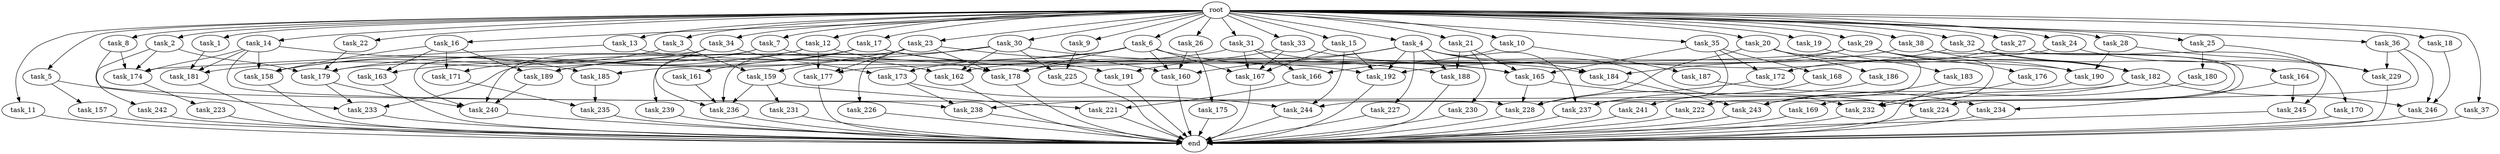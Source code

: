 digraph G {
  root [size="0.000000"];
  task_1 [size="102.400000"];
  task_2 [size="102.400000"];
  task_3 [size="102.400000"];
  task_4 [size="102.400000"];
  task_5 [size="102.400000"];
  task_6 [size="102.400000"];
  task_7 [size="102.400000"];
  task_8 [size="102.400000"];
  task_9 [size="102.400000"];
  task_10 [size="102.400000"];
  task_11 [size="102.400000"];
  task_12 [size="102.400000"];
  task_13 [size="102.400000"];
  task_14 [size="102.400000"];
  task_15 [size="102.400000"];
  task_16 [size="102.400000"];
  task_17 [size="102.400000"];
  task_18 [size="102.400000"];
  task_19 [size="102.400000"];
  task_20 [size="102.400000"];
  task_21 [size="102.400000"];
  task_22 [size="102.400000"];
  task_23 [size="102.400000"];
  task_24 [size="102.400000"];
  task_25 [size="102.400000"];
  task_26 [size="102.400000"];
  task_27 [size="102.400000"];
  task_28 [size="102.400000"];
  task_29 [size="102.400000"];
  task_30 [size="102.400000"];
  task_31 [size="102.400000"];
  task_32 [size="102.400000"];
  task_33 [size="102.400000"];
  task_34 [size="102.400000"];
  task_35 [size="102.400000"];
  task_36 [size="102.400000"];
  task_37 [size="102.400000"];
  task_38 [size="102.400000"];
  task_157 [size="7730941132.800000"];
  task_158 [size="194132521779.200012"];
  task_159 [size="97066260889.600006"];
  task_160 [size="116823110451.200012"];
  task_161 [size="3435973836.800000"];
  task_162 [size="94489280512.000000"];
  task_163 [size="55834574848.000000"];
  task_164 [size="21474836480.000000"];
  task_165 [size="119400090828.800003"];
  task_166 [size="91053306675.200012"];
  task_167 [size="190696547942.400024"];
  task_168 [size="42090679500.800003"];
  task_169 [size="13743895347.200001"];
  task_170 [size="54975581388.800003"];
  task_171 [size="63565515980.800003"];
  task_172 [size="97066260889.600006"];
  task_173 [size="83322365542.400009"];
  task_174 [size="164067750707.200012"];
  task_175 [size="3435973836.800000"];
  task_176 [size="13743895347.200001"];
  task_177 [size="82463372083.200012"];
  task_178 [size="152041842278.399994"];
  task_179 [size="103079215104.000000"];
  task_180 [size="54975581388.800003"];
  task_181 [size="197568495616.000000"];
  task_182 [size="55834574848.000000"];
  task_183 [size="3435973836.800000"];
  task_184 [size="169221711462.400024"];
  task_185 [size="63565515980.800003"];
  task_186 [size="3435973836.800000"];
  task_187 [size="69578470195.199997"];
  task_188 [size="170080704921.600006"];
  task_189 [size="59270548684.800003"];
  task_190 [size="56693568307.200005"];
  task_191 [size="89335319756.800003"];
  task_192 [size="196709502156.800018"];
  task_221 [size="124554051584.000000"];
  task_222 [size="3435973836.800000"];
  task_223 [size="69578470195.199997"];
  task_224 [size="121977071206.400009"];
  task_225 [size="45526653337.600006"];
  task_226 [size="13743895347.200001"];
  task_227 [size="85899345920.000000"];
  task_228 [size="118541097369.600006"];
  task_229 [size="66142496358.400002"];
  task_230 [size="42090679500.800003"];
  task_231 [size="69578470195.199997"];
  task_232 [size="144310901145.600006"];
  task_233 [size="53257594470.400002"];
  task_234 [size="63565515980.800003"];
  task_235 [size="93630287052.800003"];
  task_236 [size="222479305932.800018"];
  task_237 [size="213889371340.800018"];
  task_238 [size="132284992716.800003"];
  task_239 [size="54975581388.800003"];
  task_240 [size="180388626432.000000"];
  task_241 [size="3435973836.800000"];
  task_242 [size="30923764531.200001"];
  task_243 [size="28346784153.600002"];
  task_244 [size="124554051584.000000"];
  task_245 [size="97066260889.600006"];
  task_246 [size="89335319756.800003"];
  end [size="0.000000"];

  root -> task_1 [size="1.000000"];
  root -> task_2 [size="1.000000"];
  root -> task_3 [size="1.000000"];
  root -> task_4 [size="1.000000"];
  root -> task_5 [size="1.000000"];
  root -> task_6 [size="1.000000"];
  root -> task_7 [size="1.000000"];
  root -> task_8 [size="1.000000"];
  root -> task_9 [size="1.000000"];
  root -> task_10 [size="1.000000"];
  root -> task_11 [size="1.000000"];
  root -> task_12 [size="1.000000"];
  root -> task_13 [size="1.000000"];
  root -> task_14 [size="1.000000"];
  root -> task_15 [size="1.000000"];
  root -> task_16 [size="1.000000"];
  root -> task_17 [size="1.000000"];
  root -> task_18 [size="1.000000"];
  root -> task_19 [size="1.000000"];
  root -> task_20 [size="1.000000"];
  root -> task_21 [size="1.000000"];
  root -> task_22 [size="1.000000"];
  root -> task_23 [size="1.000000"];
  root -> task_24 [size="1.000000"];
  root -> task_25 [size="1.000000"];
  root -> task_26 [size="1.000000"];
  root -> task_27 [size="1.000000"];
  root -> task_28 [size="1.000000"];
  root -> task_29 [size="1.000000"];
  root -> task_30 [size="1.000000"];
  root -> task_31 [size="1.000000"];
  root -> task_32 [size="1.000000"];
  root -> task_33 [size="1.000000"];
  root -> task_34 [size="1.000000"];
  root -> task_35 [size="1.000000"];
  root -> task_36 [size="1.000000"];
  root -> task_37 [size="1.000000"];
  root -> task_38 [size="1.000000"];
  task_1 -> task_181 [size="838860800.000000"];
  task_2 -> task_174 [size="301989888.000000"];
  task_2 -> task_179 [size="301989888.000000"];
  task_2 -> task_242 [size="301989888.000000"];
  task_3 -> task_158 [size="536870912.000000"];
  task_3 -> task_159 [size="536870912.000000"];
  task_4 -> task_160 [size="838860800.000000"];
  task_4 -> task_184 [size="838860800.000000"];
  task_4 -> task_188 [size="838860800.000000"];
  task_4 -> task_191 [size="838860800.000000"];
  task_4 -> task_192 [size="838860800.000000"];
  task_4 -> task_227 [size="838860800.000000"];
  task_4 -> task_232 [size="838860800.000000"];
  task_4 -> task_237 [size="838860800.000000"];
  task_5 -> task_157 [size="75497472.000000"];
  task_5 -> task_233 [size="75497472.000000"];
  task_6 -> task_160 [size="134217728.000000"];
  task_6 -> task_165 [size="134217728.000000"];
  task_6 -> task_167 [size="134217728.000000"];
  task_6 -> task_173 [size="134217728.000000"];
  task_6 -> task_178 [size="134217728.000000"];
  task_6 -> task_189 [size="134217728.000000"];
  task_7 -> task_162 [size="209715200.000000"];
  task_7 -> task_171 [size="209715200.000000"];
  task_7 -> task_240 [size="209715200.000000"];
  task_8 -> task_174 [size="679477248.000000"];
  task_8 -> task_238 [size="679477248.000000"];
  task_9 -> task_225 [size="33554432.000000"];
  task_10 -> task_166 [size="679477248.000000"];
  task_10 -> task_187 [size="679477248.000000"];
  task_11 -> end [size="1.000000"];
  task_12 -> task_158 [size="536870912.000000"];
  task_12 -> task_177 [size="536870912.000000"];
  task_12 -> task_178 [size="536870912.000000"];
  task_12 -> task_239 [size="536870912.000000"];
  task_13 -> task_174 [size="209715200.000000"];
  task_13 -> task_190 [size="209715200.000000"];
  task_14 -> task_158 [size="411041792.000000"];
  task_14 -> task_174 [size="411041792.000000"];
  task_14 -> task_181 [size="411041792.000000"];
  task_14 -> task_185 [size="411041792.000000"];
  task_14 -> task_228 [size="411041792.000000"];
  task_15 -> task_167 [size="838860800.000000"];
  task_15 -> task_192 [size="838860800.000000"];
  task_15 -> task_244 [size="838860800.000000"];
  task_16 -> task_158 [size="411041792.000000"];
  task_16 -> task_163 [size="411041792.000000"];
  task_16 -> task_171 [size="411041792.000000"];
  task_16 -> task_189 [size="411041792.000000"];
  task_17 -> task_161 [size="33554432.000000"];
  task_17 -> task_179 [size="33554432.000000"];
  task_17 -> task_189 [size="33554432.000000"];
  task_17 -> task_191 [size="33554432.000000"];
  task_17 -> task_192 [size="33554432.000000"];
  task_18 -> task_246 [size="33554432.000000"];
  task_19 -> task_183 [size="33554432.000000"];
  task_20 -> task_182 [size="33554432.000000"];
  task_20 -> task_186 [size="33554432.000000"];
  task_20 -> task_222 [size="33554432.000000"];
  task_20 -> task_228 [size="33554432.000000"];
  task_21 -> task_165 [size="411041792.000000"];
  task_21 -> task_188 [size="411041792.000000"];
  task_21 -> task_230 [size="411041792.000000"];
  task_22 -> task_179 [size="536870912.000000"];
  task_23 -> task_160 [size="134217728.000000"];
  task_23 -> task_163 [size="134217728.000000"];
  task_23 -> task_177 [size="134217728.000000"];
  task_23 -> task_178 [size="134217728.000000"];
  task_23 -> task_226 [size="134217728.000000"];
  task_23 -> task_236 [size="134217728.000000"];
  task_24 -> task_177 [size="134217728.000000"];
  task_24 -> task_229 [size="134217728.000000"];
  task_25 -> task_180 [size="536870912.000000"];
  task_25 -> task_245 [size="536870912.000000"];
  task_26 -> task_160 [size="33554432.000000"];
  task_26 -> task_175 [size="33554432.000000"];
  task_27 -> task_170 [size="536870912.000000"];
  task_27 -> task_172 [size="536870912.000000"];
  task_28 -> task_190 [size="209715200.000000"];
  task_28 -> task_229 [size="209715200.000000"];
  task_29 -> task_169 [size="134217728.000000"];
  task_29 -> task_176 [size="134217728.000000"];
  task_29 -> task_179 [size="134217728.000000"];
  task_29 -> task_184 [size="134217728.000000"];
  task_29 -> task_190 [size="134217728.000000"];
  task_30 -> task_159 [size="411041792.000000"];
  task_30 -> task_162 [size="411041792.000000"];
  task_30 -> task_188 [size="411041792.000000"];
  task_30 -> task_225 [size="411041792.000000"];
  task_30 -> task_233 [size="411041792.000000"];
  task_31 -> task_165 [size="209715200.000000"];
  task_31 -> task_166 [size="209715200.000000"];
  task_31 -> task_167 [size="209715200.000000"];
  task_31 -> task_185 [size="209715200.000000"];
  task_32 -> task_164 [size="209715200.000000"];
  task_32 -> task_182 [size="209715200.000000"];
  task_32 -> task_192 [size="209715200.000000"];
  task_32 -> task_224 [size="209715200.000000"];
  task_33 -> task_167 [size="679477248.000000"];
  task_33 -> task_178 [size="679477248.000000"];
  task_33 -> task_184 [size="679477248.000000"];
  task_34 -> task_173 [size="679477248.000000"];
  task_34 -> task_181 [size="679477248.000000"];
  task_34 -> task_236 [size="679477248.000000"];
  task_34 -> task_240 [size="679477248.000000"];
  task_35 -> task_165 [size="411041792.000000"];
  task_35 -> task_168 [size="411041792.000000"];
  task_35 -> task_172 [size="411041792.000000"];
  task_35 -> task_237 [size="411041792.000000"];
  task_36 -> task_229 [size="301989888.000000"];
  task_36 -> task_244 [size="301989888.000000"];
  task_36 -> task_246 [size="301989888.000000"];
  task_37 -> end [size="1.000000"];
  task_38 -> task_162 [size="301989888.000000"];
  task_38 -> task_182 [size="301989888.000000"];
  task_38 -> task_224 [size="301989888.000000"];
  task_157 -> end [size="1.000000"];
  task_158 -> end [size="1.000000"];
  task_159 -> task_221 [size="679477248.000000"];
  task_159 -> task_231 [size="679477248.000000"];
  task_159 -> task_236 [size="679477248.000000"];
  task_160 -> end [size="1.000000"];
  task_161 -> task_236 [size="679477248.000000"];
  task_162 -> end [size="1.000000"];
  task_163 -> end [size="1.000000"];
  task_164 -> task_234 [size="411041792.000000"];
  task_164 -> task_245 [size="411041792.000000"];
  task_165 -> task_224 [size="679477248.000000"];
  task_165 -> task_228 [size="679477248.000000"];
  task_166 -> task_221 [size="536870912.000000"];
  task_167 -> end [size="1.000000"];
  task_168 -> task_241 [size="33554432.000000"];
  task_169 -> end [size="1.000000"];
  task_170 -> end [size="1.000000"];
  task_171 -> task_235 [size="838860800.000000"];
  task_172 -> task_228 [size="33554432.000000"];
  task_173 -> task_238 [size="75497472.000000"];
  task_173 -> task_244 [size="75497472.000000"];
  task_174 -> task_223 [size="679477248.000000"];
  task_175 -> end [size="1.000000"];
  task_176 -> task_232 [size="33554432.000000"];
  task_177 -> end [size="1.000000"];
  task_178 -> end [size="1.000000"];
  task_179 -> task_233 [size="33554432.000000"];
  task_179 -> task_240 [size="33554432.000000"];
  task_180 -> task_243 [size="33554432.000000"];
  task_181 -> end [size="1.000000"];
  task_182 -> task_232 [size="536870912.000000"];
  task_182 -> task_238 [size="536870912.000000"];
  task_182 -> task_246 [size="536870912.000000"];
  task_183 -> task_243 [size="33554432.000000"];
  task_184 -> task_243 [size="209715200.000000"];
  task_185 -> task_235 [size="75497472.000000"];
  task_186 -> task_237 [size="838860800.000000"];
  task_187 -> task_234 [size="209715200.000000"];
  task_188 -> end [size="1.000000"];
  task_189 -> task_240 [size="838860800.000000"];
  task_190 -> end [size="1.000000"];
  task_191 -> end [size="1.000000"];
  task_192 -> end [size="1.000000"];
  task_221 -> end [size="1.000000"];
  task_222 -> end [size="1.000000"];
  task_223 -> end [size="1.000000"];
  task_224 -> end [size="1.000000"];
  task_225 -> end [size="1.000000"];
  task_226 -> end [size="1.000000"];
  task_227 -> end [size="1.000000"];
  task_228 -> end [size="1.000000"];
  task_229 -> end [size="1.000000"];
  task_230 -> end [size="1.000000"];
  task_231 -> end [size="1.000000"];
  task_232 -> end [size="1.000000"];
  task_233 -> end [size="1.000000"];
  task_234 -> end [size="1.000000"];
  task_235 -> end [size="1.000000"];
  task_236 -> end [size="1.000000"];
  task_237 -> end [size="1.000000"];
  task_238 -> end [size="1.000000"];
  task_239 -> end [size="1.000000"];
  task_240 -> end [size="1.000000"];
  task_241 -> end [size="1.000000"];
  task_242 -> end [size="1.000000"];
  task_243 -> end [size="1.000000"];
  task_244 -> end [size="1.000000"];
  task_245 -> end [size="1.000000"];
  task_246 -> end [size="1.000000"];
}
